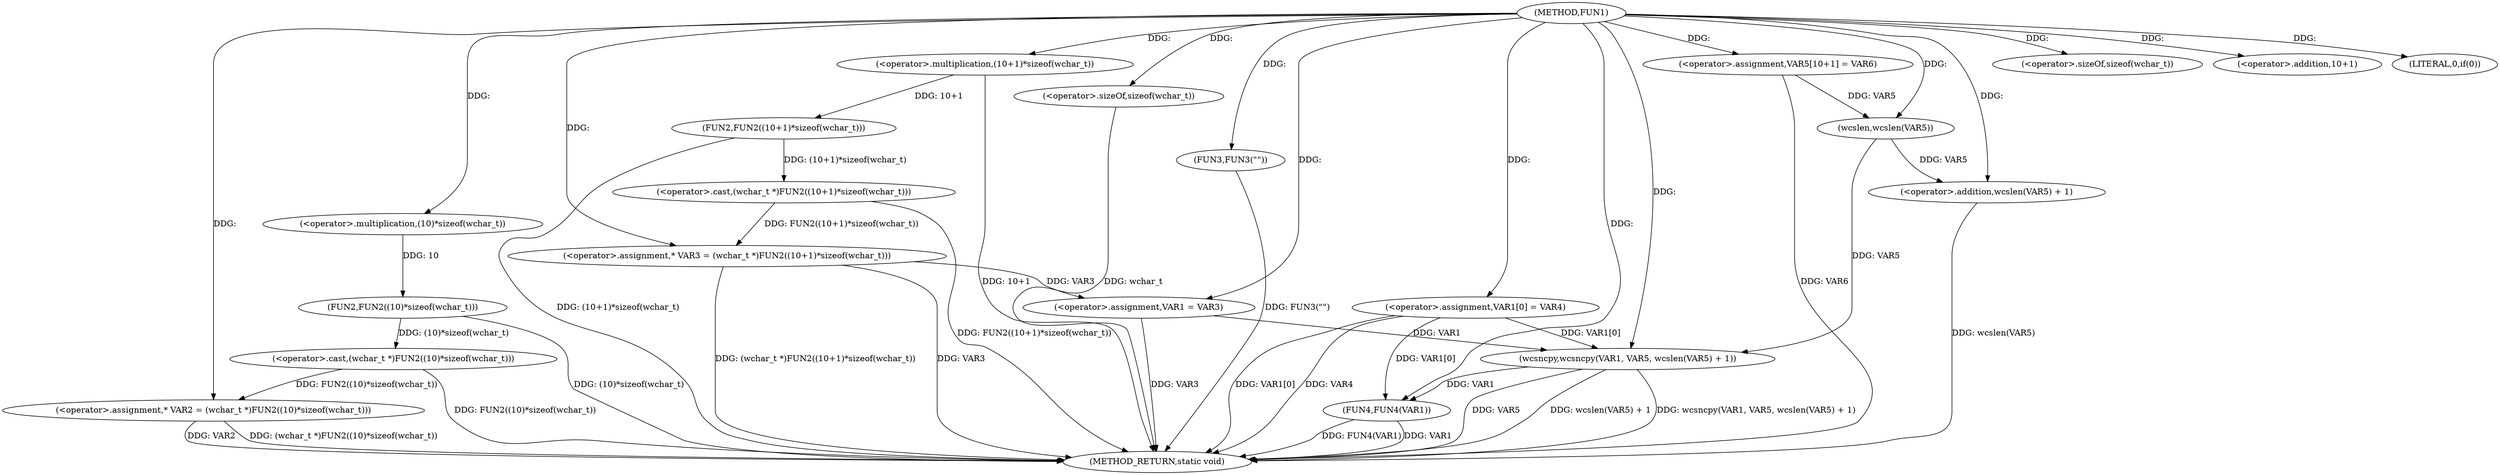 digraph FUN1 {  
"1000100" [label = "(METHOD,FUN1)" ]
"1000154" [label = "(METHOD_RETURN,static void)" ]
"1000104" [label = "(<operator>.assignment,* VAR2 = (wchar_t *)FUN2((10)*sizeof(wchar_t)))" ]
"1000106" [label = "(<operator>.cast,(wchar_t *)FUN2((10)*sizeof(wchar_t)))" ]
"1000108" [label = "(FUN2,FUN2((10)*sizeof(wchar_t)))" ]
"1000109" [label = "(<operator>.multiplication,(10)*sizeof(wchar_t))" ]
"1000111" [label = "(<operator>.sizeOf,sizeof(wchar_t))" ]
"1000114" [label = "(<operator>.assignment,* VAR3 = (wchar_t *)FUN2((10+1)*sizeof(wchar_t)))" ]
"1000116" [label = "(<operator>.cast,(wchar_t *)FUN2((10+1)*sizeof(wchar_t)))" ]
"1000118" [label = "(FUN2,FUN2((10+1)*sizeof(wchar_t)))" ]
"1000119" [label = "(<operator>.multiplication,(10+1)*sizeof(wchar_t))" ]
"1000120" [label = "(<operator>.addition,10+1)" ]
"1000123" [label = "(<operator>.sizeOf,sizeof(wchar_t))" ]
"1000126" [label = "(LITERAL,0,if(0))" ]
"1000128" [label = "(FUN3,FUN3(\"\"))" ]
"1000132" [label = "(<operator>.assignment,VAR1 = VAR3)" ]
"1000135" [label = "(<operator>.assignment,VAR1[0] = VAR4)" ]
"1000142" [label = "(<operator>.assignment,VAR5[10+1] = VAR6)" ]
"1000145" [label = "(wcsncpy,wcsncpy(VAR1, VAR5, wcslen(VAR5) + 1))" ]
"1000148" [label = "(<operator>.addition,wcslen(VAR5) + 1)" ]
"1000149" [label = "(wcslen,wcslen(VAR5))" ]
"1000152" [label = "(FUN4,FUN4(VAR1))" ]
  "1000106" -> "1000154"  [ label = "DDG: FUN2((10)*sizeof(wchar_t))"] 
  "1000104" -> "1000154"  [ label = "DDG: VAR2"] 
  "1000152" -> "1000154"  [ label = "DDG: FUN4(VAR1)"] 
  "1000114" -> "1000154"  [ label = "DDG: VAR3"] 
  "1000152" -> "1000154"  [ label = "DDG: VAR1"] 
  "1000116" -> "1000154"  [ label = "DDG: FUN2((10+1)*sizeof(wchar_t))"] 
  "1000128" -> "1000154"  [ label = "DDG: FUN3(\"\")"] 
  "1000118" -> "1000154"  [ label = "DDG: (10+1)*sizeof(wchar_t)"] 
  "1000123" -> "1000154"  [ label = "DDG: wchar_t"] 
  "1000135" -> "1000154"  [ label = "DDG: VAR4"] 
  "1000142" -> "1000154"  [ label = "DDG: VAR6"] 
  "1000132" -> "1000154"  [ label = "DDG: VAR3"] 
  "1000148" -> "1000154"  [ label = "DDG: wcslen(VAR5)"] 
  "1000145" -> "1000154"  [ label = "DDG: wcslen(VAR5) + 1"] 
  "1000119" -> "1000154"  [ label = "DDG: 10+1"] 
  "1000135" -> "1000154"  [ label = "DDG: VAR1[0]"] 
  "1000145" -> "1000154"  [ label = "DDG: wcsncpy(VAR1, VAR5, wcslen(VAR5) + 1)"] 
  "1000145" -> "1000154"  [ label = "DDG: VAR5"] 
  "1000114" -> "1000154"  [ label = "DDG: (wchar_t *)FUN2((10+1)*sizeof(wchar_t))"] 
  "1000104" -> "1000154"  [ label = "DDG: (wchar_t *)FUN2((10)*sizeof(wchar_t))"] 
  "1000108" -> "1000154"  [ label = "DDG: (10)*sizeof(wchar_t)"] 
  "1000106" -> "1000104"  [ label = "DDG: FUN2((10)*sizeof(wchar_t))"] 
  "1000100" -> "1000104"  [ label = "DDG: "] 
  "1000108" -> "1000106"  [ label = "DDG: (10)*sizeof(wchar_t)"] 
  "1000109" -> "1000108"  [ label = "DDG: 10"] 
  "1000100" -> "1000109"  [ label = "DDG: "] 
  "1000100" -> "1000111"  [ label = "DDG: "] 
  "1000116" -> "1000114"  [ label = "DDG: FUN2((10+1)*sizeof(wchar_t))"] 
  "1000100" -> "1000114"  [ label = "DDG: "] 
  "1000118" -> "1000116"  [ label = "DDG: (10+1)*sizeof(wchar_t)"] 
  "1000119" -> "1000118"  [ label = "DDG: 10+1"] 
  "1000100" -> "1000119"  [ label = "DDG: "] 
  "1000100" -> "1000120"  [ label = "DDG: "] 
  "1000100" -> "1000123"  [ label = "DDG: "] 
  "1000100" -> "1000126"  [ label = "DDG: "] 
  "1000100" -> "1000128"  [ label = "DDG: "] 
  "1000114" -> "1000132"  [ label = "DDG: VAR3"] 
  "1000100" -> "1000132"  [ label = "DDG: "] 
  "1000100" -> "1000135"  [ label = "DDG: "] 
  "1000100" -> "1000142"  [ label = "DDG: "] 
  "1000132" -> "1000145"  [ label = "DDG: VAR1"] 
  "1000135" -> "1000145"  [ label = "DDG: VAR1[0]"] 
  "1000100" -> "1000145"  [ label = "DDG: "] 
  "1000149" -> "1000145"  [ label = "DDG: VAR5"] 
  "1000149" -> "1000148"  [ label = "DDG: VAR5"] 
  "1000142" -> "1000149"  [ label = "DDG: VAR5"] 
  "1000100" -> "1000149"  [ label = "DDG: "] 
  "1000100" -> "1000148"  [ label = "DDG: "] 
  "1000135" -> "1000152"  [ label = "DDG: VAR1[0]"] 
  "1000145" -> "1000152"  [ label = "DDG: VAR1"] 
  "1000100" -> "1000152"  [ label = "DDG: "] 
}
